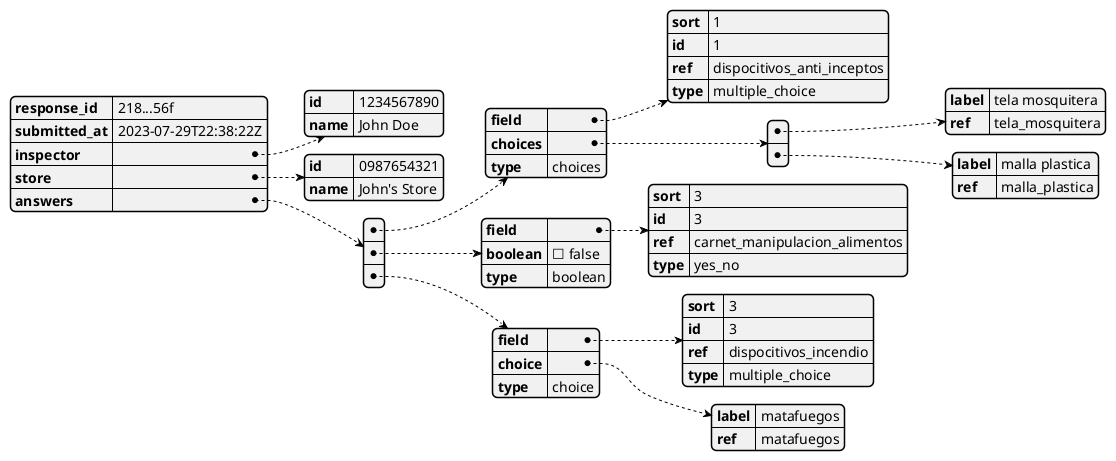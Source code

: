 
@startjson


{
  "response_id": "218...56f",
  "submitted_at": "2023-07-29T22:38:22Z",
  "inspector": {
    "id": "1234567890",
    "name": "John Doe"
  },
  "store": {
    "id": "0987654321",
    "name": "John's Store"
  },
  "answers": [
    {
      "field": {
        "sort": 1,
        "id": "1",
        "ref": "dispocitivos_anti_inceptos",
        "type": "multiple_choice"
      },
      "choices": [
        {
          "label": "tela mosquitera",
          "ref": "tela_mosquitera"
        },
        {
        "label": "malla plastica",
        "ref": "malla_plastica"
        }
      ],
      "type": "choices"
    },
    {
      "field": {
        "sort": 3,
        "id": "3",
        "ref": "carnet_manipulacion_alimentos",
        "type": "yes_no"
      },
      "boolean": false,
      "type": "boolean"
    },
    {
      "field": {
        "sort": 3,
        "id": "3",
        "ref": "dispocitivos_incendio",
        "type": "multiple_choice"
      },
      "choice": {
        "label": "matafuegos",
        "ref": "matafuegos"
      },
      "type": "choice"
    }
  ]
}


@endjson